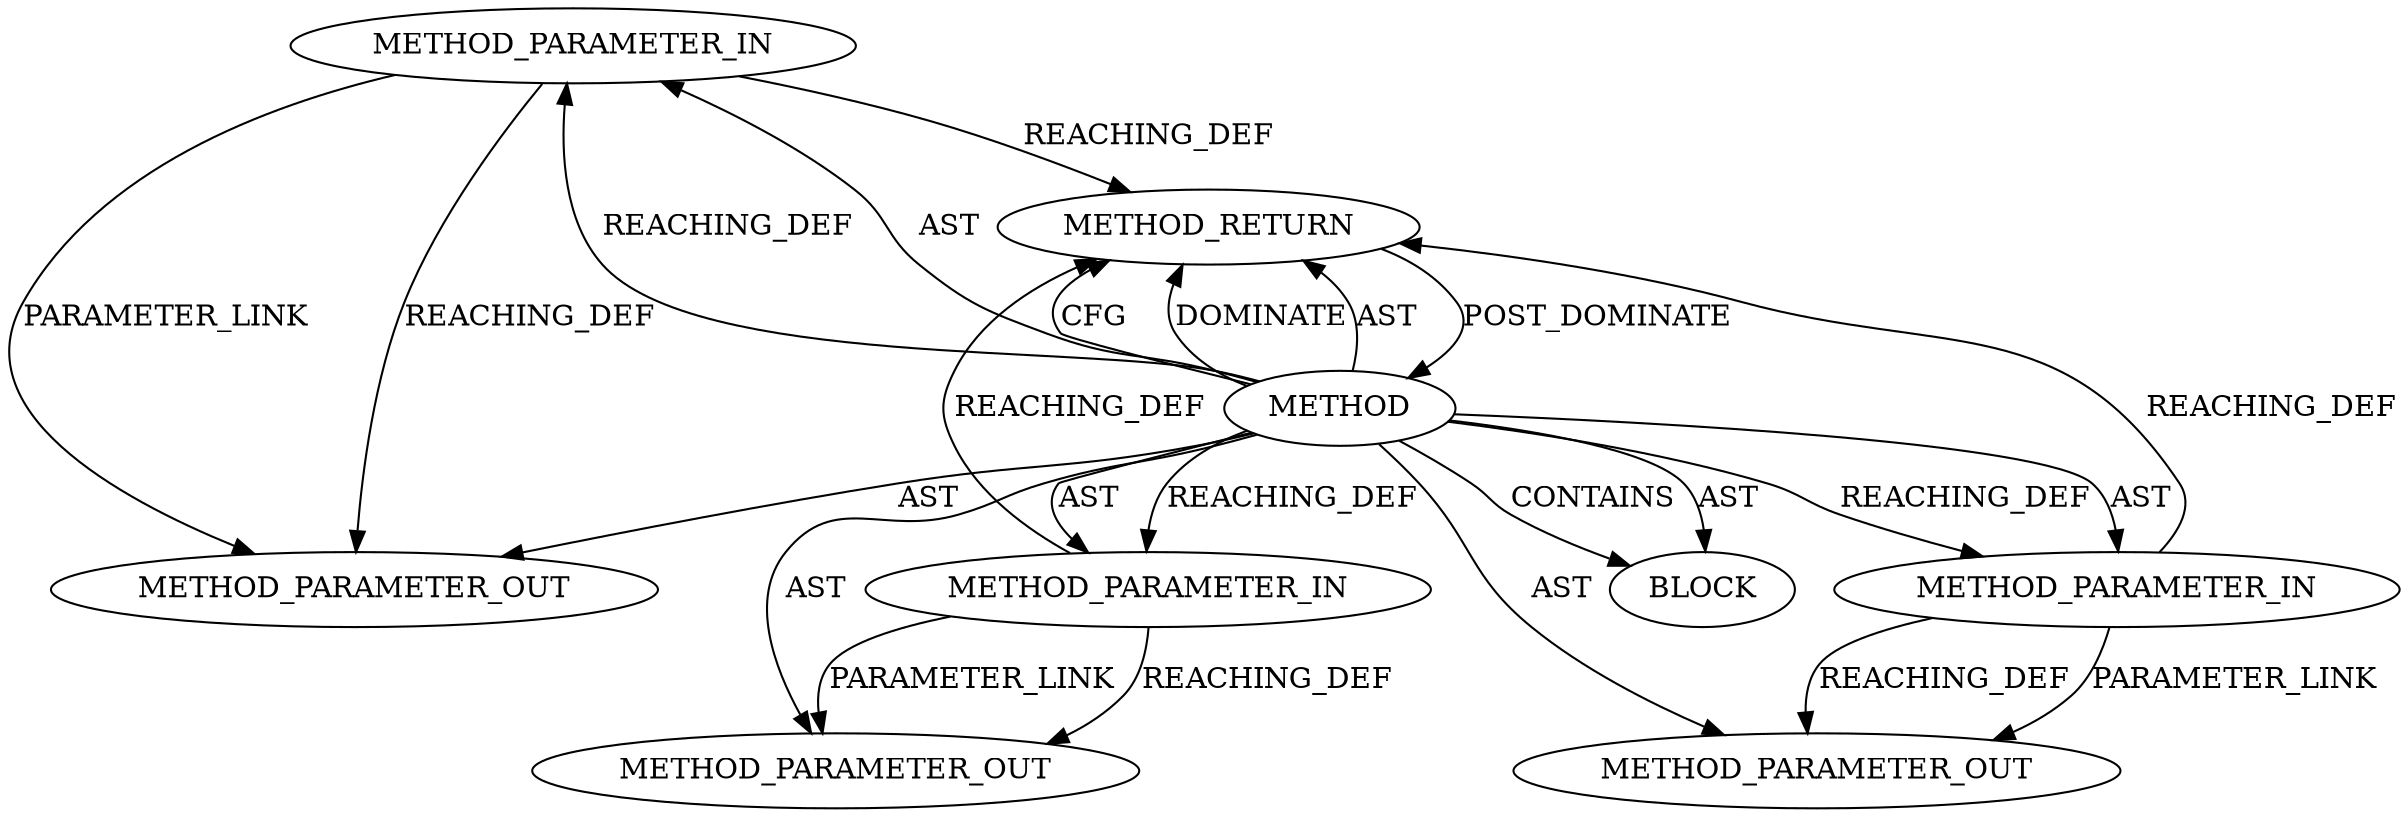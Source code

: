 digraph {
  12929 [label=METHOD_PARAMETER_IN ORDER=2 CODE="p2" IS_VARIADIC=false TYPE_FULL_NAME="ANY" EVALUATION_STRATEGY="BY_VALUE" INDEX=2 NAME="p2"]
  12931 [label=BLOCK ORDER=1 ARGUMENT_INDEX=1 CODE="<empty>" TYPE_FULL_NAME="ANY"]
  12930 [label=METHOD_PARAMETER_IN ORDER=3 CODE="p3" IS_VARIADIC=false TYPE_FULL_NAME="ANY" EVALUATION_STRATEGY="BY_VALUE" INDEX=3 NAME="p3"]
  13601 [label=METHOD_PARAMETER_OUT ORDER=3 CODE="p3" IS_VARIADIC=false TYPE_FULL_NAME="ANY" EVALUATION_STRATEGY="BY_VALUE" INDEX=3 NAME="p3"]
  12928 [label=METHOD_PARAMETER_IN ORDER=1 CODE="p1" IS_VARIADIC=false TYPE_FULL_NAME="ANY" EVALUATION_STRATEGY="BY_VALUE" INDEX=1 NAME="p1"]
  13599 [label=METHOD_PARAMETER_OUT ORDER=1 CODE="p1" IS_VARIADIC=false TYPE_FULL_NAME="ANY" EVALUATION_STRATEGY="BY_VALUE" INDEX=1 NAME="p1"]
  13600 [label=METHOD_PARAMETER_OUT ORDER=2 CODE="p2" IS_VARIADIC=false TYPE_FULL_NAME="ANY" EVALUATION_STRATEGY="BY_VALUE" INDEX=2 NAME="p2"]
  12932 [label=METHOD_RETURN ORDER=2 CODE="RET" TYPE_FULL_NAME="ANY" EVALUATION_STRATEGY="BY_VALUE"]
  12927 [label=METHOD AST_PARENT_TYPE="NAMESPACE_BLOCK" AST_PARENT_FULL_NAME="<global>" ORDER=0 CODE="<empty>" FULL_NAME="WARN" IS_EXTERNAL=true FILENAME="<empty>" SIGNATURE="" NAME="WARN"]
  12927 -> 12928 [label=AST ]
  12928 -> 13599 [label=REACHING_DEF VARIABLE="p1"]
  12929 -> 13600 [label=PARAMETER_LINK ]
  12930 -> 13601 [label=REACHING_DEF VARIABLE="p3"]
  12927 -> 12931 [label=AST ]
  12928 -> 12932 [label=REACHING_DEF VARIABLE="p1"]
  12929 -> 12932 [label=REACHING_DEF VARIABLE="p2"]
  12927 -> 12930 [label=REACHING_DEF VARIABLE=""]
  12927 -> 12929 [label=REACHING_DEF VARIABLE=""]
  12927 -> 12930 [label=AST ]
  12930 -> 13601 [label=PARAMETER_LINK ]
  12927 -> 12928 [label=REACHING_DEF VARIABLE=""]
  12927 -> 12929 [label=AST ]
  12932 -> 12927 [label=POST_DOMINATE ]
  12927 -> 13599 [label=AST ]
  12927 -> 12932 [label=CFG ]
  12929 -> 13600 [label=REACHING_DEF VARIABLE="p2"]
  12928 -> 13599 [label=PARAMETER_LINK ]
  12927 -> 13600 [label=AST ]
  12930 -> 12932 [label=REACHING_DEF VARIABLE="p3"]
  12927 -> 12931 [label=CONTAINS ]
  12927 -> 12932 [label=DOMINATE ]
  12927 -> 13601 [label=AST ]
  12927 -> 12932 [label=AST ]
}
